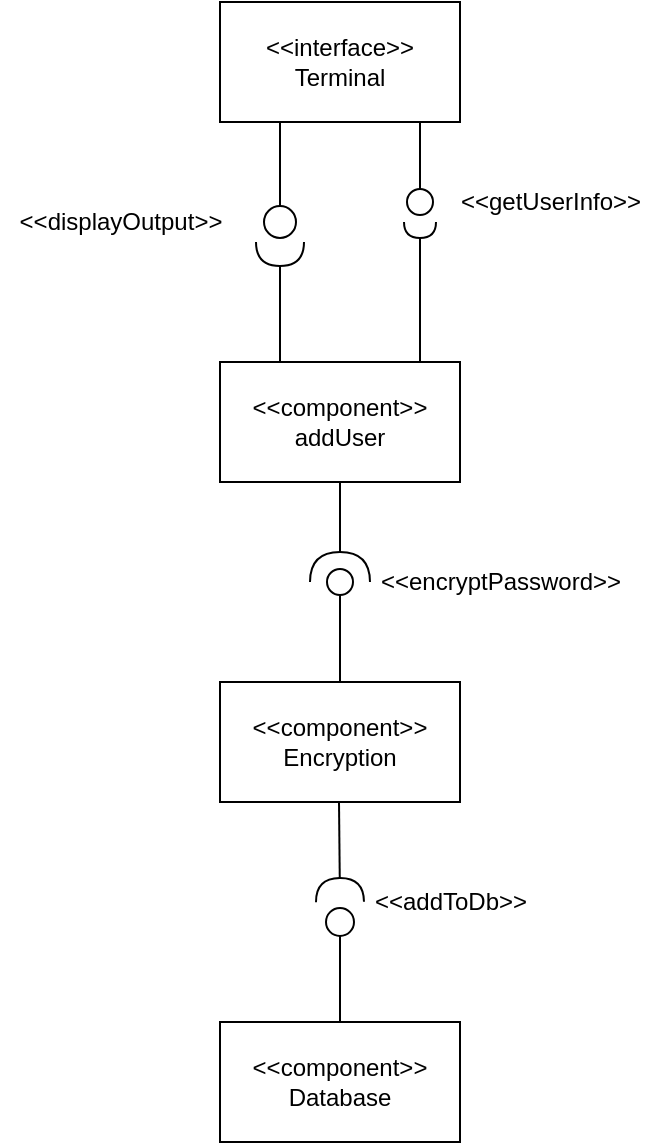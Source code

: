 <mxfile version="13.9.7" type="github" pages="2">
  <diagram id="rUuLZ0CwC7RdWQS-LIV7" name="AddUser">
    <mxGraphModel dx="868" dy="479" grid="1" gridSize="10" guides="1" tooltips="1" connect="1" arrows="1" fold="1" page="1" pageScale="1" pageWidth="850" pageHeight="1100" math="0" shadow="0">
      <root>
        <mxCell id="APJ0qdRp9DO12fEd-1KZ-0" />
        <mxCell id="APJ0qdRp9DO12fEd-1KZ-1" parent="APJ0qdRp9DO12fEd-1KZ-0" />
        <mxCell id="rYR8tvmNt55ugRfYuJDr-0" value="&lt;div&gt;&amp;lt;&amp;lt;interface&amp;gt;&amp;gt;&lt;/div&gt;&lt;div&gt;Terminal&lt;br&gt;&lt;/div&gt;" style="rounded=0;whiteSpace=wrap;html=1;" vertex="1" parent="APJ0qdRp9DO12fEd-1KZ-1">
          <mxGeometry x="350" y="90" width="120" height="60" as="geometry" />
        </mxCell>
        <mxCell id="BtOhsKKlzof6iraWUFeg-1" value="&lt;div&gt;&amp;lt;&amp;lt;component&amp;gt;&amp;gt;&lt;/div&gt;&lt;div&gt;Database&lt;/div&gt;" style="rounded=0;whiteSpace=wrap;html=1;" vertex="1" parent="APJ0qdRp9DO12fEd-1KZ-1">
          <mxGeometry x="350" y="600" width="120" height="60" as="geometry" />
        </mxCell>
        <mxCell id="ukFtWzsqPvSTF6hQrSi1-1" style="edgeStyle=orthogonalEdgeStyle;rounded=0;orthogonalLoop=1;jettySize=auto;html=1;exitX=0.25;exitY=0;exitDx=0;exitDy=0;startArrow=none;startFill=0;startSize=10;endArrow=halfCircle;endFill=0;endSize=10;" edge="1" parent="APJ0qdRp9DO12fEd-1KZ-1" source="BtOhsKKlzof6iraWUFeg-2">
          <mxGeometry relative="1" as="geometry">
            <mxPoint x="380" y="210" as="targetPoint" />
          </mxGeometry>
        </mxCell>
        <mxCell id="4gtPtELoiswF_e7B3GmN-2" style="edgeStyle=orthogonalEdgeStyle;rounded=0;orthogonalLoop=1;jettySize=auto;html=1;exitX=0.5;exitY=1;exitDx=0;exitDy=0;startArrow=none;startFill=0;startSize=14;endArrow=halfCircle;endFill=0;endSize=13;" edge="1" parent="APJ0qdRp9DO12fEd-1KZ-1" source="BtOhsKKlzof6iraWUFeg-2">
          <mxGeometry relative="1" as="geometry">
            <mxPoint x="410" y="380" as="targetPoint" />
          </mxGeometry>
        </mxCell>
        <mxCell id="BtOhsKKlzof6iraWUFeg-2" value="&lt;div&gt;&amp;lt;&amp;lt;component&amp;gt;&amp;gt;&lt;/div&gt;&lt;div&gt;addUser&lt;br&gt;&lt;/div&gt;" style="rounded=0;whiteSpace=wrap;html=1;" vertex="1" parent="APJ0qdRp9DO12fEd-1KZ-1">
          <mxGeometry x="350" y="270" width="120" height="60" as="geometry" />
        </mxCell>
        <mxCell id="BtOhsKKlzof6iraWUFeg-3" value="" style="endArrow=halfCircle;html=1;exitX=0.5;exitY=0;exitDx=0;exitDy=0;endFill=0;" edge="1" parent="APJ0qdRp9DO12fEd-1KZ-1">
          <mxGeometry width="50" height="50" relative="1" as="geometry">
            <mxPoint x="450" y="270" as="sourcePoint" />
            <mxPoint x="450" y="200" as="targetPoint" />
          </mxGeometry>
        </mxCell>
        <mxCell id="BtOhsKKlzof6iraWUFeg-4" value="" style="endArrow=none;html=1;startArrow=oval;startFill=0;startSize=13;" edge="1" parent="APJ0qdRp9DO12fEd-1KZ-1">
          <mxGeometry width="50" height="50" relative="1" as="geometry">
            <mxPoint x="450" y="190" as="sourcePoint" />
            <mxPoint x="450" y="150" as="targetPoint" />
          </mxGeometry>
        </mxCell>
        <mxCell id="BtOhsKKlzof6iraWUFeg-5" value="&amp;lt;&amp;lt;getUserInfo&amp;gt;&amp;gt;" style="text;html=1;align=center;verticalAlign=middle;resizable=0;points=[];autosize=1;" vertex="1" parent="APJ0qdRp9DO12fEd-1KZ-1">
          <mxGeometry x="460" y="180" width="110" height="20" as="geometry" />
        </mxCell>
        <mxCell id="BtOhsKKlzof6iraWUFeg-6" value="" style="endArrow=none;html=1;startArrow=halfCircle;startFill=0;startSize=10;" edge="1" parent="APJ0qdRp9DO12fEd-1KZ-1">
          <mxGeometry width="50" height="50" relative="1" as="geometry">
            <mxPoint x="410" y="540" as="sourcePoint" />
            <mxPoint x="409.5" y="490" as="targetPoint" />
          </mxGeometry>
        </mxCell>
        <mxCell id="BtOhsKKlzof6iraWUFeg-7" value="" style="endArrow=oval;html=1;startArrow=none;startFill=0;endFill=0;endSize=14;" edge="1" parent="APJ0qdRp9DO12fEd-1KZ-1">
          <mxGeometry width="50" height="50" relative="1" as="geometry">
            <mxPoint x="410" y="600" as="sourcePoint" />
            <mxPoint x="410" y="550" as="targetPoint" />
          </mxGeometry>
        </mxCell>
        <mxCell id="BtOhsKKlzof6iraWUFeg-8" value="&amp;lt;&amp;lt;addToDb&amp;gt;&amp;gt;" style="text;html=1;align=center;verticalAlign=middle;resizable=0;points=[];autosize=1;" vertex="1" parent="APJ0qdRp9DO12fEd-1KZ-1">
          <mxGeometry x="420" y="530" width="90" height="20" as="geometry" />
        </mxCell>
        <mxCell id="ukFtWzsqPvSTF6hQrSi1-0" value="" style="endArrow=none;html=1;endFill=0;endSize=22;startArrow=oval;startFill=0;startSize=16;" edge="1" parent="APJ0qdRp9DO12fEd-1KZ-1">
          <mxGeometry width="50" height="50" relative="1" as="geometry">
            <mxPoint x="380" y="200" as="sourcePoint" />
            <mxPoint x="380" y="150" as="targetPoint" />
          </mxGeometry>
        </mxCell>
        <mxCell id="ukFtWzsqPvSTF6hQrSi1-2" value="&amp;lt;&amp;lt;displayOutput&amp;gt;&amp;gt;" style="text;html=1;align=center;verticalAlign=middle;resizable=0;points=[];autosize=1;" vertex="1" parent="APJ0qdRp9DO12fEd-1KZ-1">
          <mxGeometry x="240" y="190" width="120" height="20" as="geometry" />
        </mxCell>
        <mxCell id="4gtPtELoiswF_e7B3GmN-1" style="edgeStyle=orthogonalEdgeStyle;rounded=0;orthogonalLoop=1;jettySize=auto;html=1;exitX=0.5;exitY=0;exitDx=0;exitDy=0;startArrow=none;startFill=0;startSize=14;endArrow=oval;endFill=0;endSize=13;" edge="1" parent="APJ0qdRp9DO12fEd-1KZ-1" source="4gtPtELoiswF_e7B3GmN-0">
          <mxGeometry relative="1" as="geometry">
            <mxPoint x="410" y="380" as="targetPoint" />
          </mxGeometry>
        </mxCell>
        <mxCell id="4gtPtELoiswF_e7B3GmN-0" value="&lt;div&gt;&amp;lt;&amp;lt;component&amp;gt;&amp;gt;&lt;/div&gt;&lt;div&gt;Encryption&lt;br&gt;&lt;/div&gt;" style="rounded=0;whiteSpace=wrap;html=1;" vertex="1" parent="APJ0qdRp9DO12fEd-1KZ-1">
          <mxGeometry x="350" y="430" width="120" height="60" as="geometry" />
        </mxCell>
        <mxCell id="4gtPtELoiswF_e7B3GmN-3" value="&amp;lt;&amp;lt;encryptPassword&amp;gt;&amp;gt;" style="text;html=1;align=center;verticalAlign=middle;resizable=0;points=[];autosize=1;" vertex="1" parent="APJ0qdRp9DO12fEd-1KZ-1">
          <mxGeometry x="420" y="370" width="140" height="20" as="geometry" />
        </mxCell>
      </root>
    </mxGraphModel>
  </diagram>
  <diagram id="Y52d5ZKDyGfbD1pGySOu" name="AddCharges">
    <mxGraphModel dx="868" dy="479" grid="1" gridSize="10" guides="1" tooltips="1" connect="1" arrows="1" fold="1" page="1" pageScale="1" pageWidth="850" pageHeight="1100" math="0" shadow="0">
      <root>
        <mxCell id="0BvvpoM5XRBTN5z0QNdg-0" />
        <mxCell id="0BvvpoM5XRBTN5z0QNdg-1" parent="0BvvpoM5XRBTN5z0QNdg-0" />
        <mxCell id="r_D2R8uP9Z3UjWwnqE-W-1" value="" style="edgeStyle=orthogonalEdgeStyle;rounded=0;orthogonalLoop=1;jettySize=auto;html=1;startArrow=none;startFill=0;startSize=19;endArrow=oval;endFill=0;endSize=17;" edge="1" parent="0BvvpoM5XRBTN5z0QNdg-1" source="0BvvpoM5XRBTN5z0QNdg-2">
          <mxGeometry relative="1" as="geometry">
            <mxPoint x="410" y="170" as="targetPoint" />
          </mxGeometry>
        </mxCell>
        <mxCell id="r_D2R8uP9Z3UjWwnqE-W-5" style="edgeStyle=orthogonalEdgeStyle;rounded=0;orthogonalLoop=1;jettySize=auto;html=1;exitX=1;exitY=0.5;exitDx=0;exitDy=0;startArrow=none;startFill=0;startSize=19;endArrow=oval;endFill=0;endSize=17;" edge="1" parent="0BvvpoM5XRBTN5z0QNdg-1" source="0BvvpoM5XRBTN5z0QNdg-2">
          <mxGeometry relative="1" as="geometry">
            <mxPoint x="680" y="130" as="targetPoint" />
          </mxGeometry>
        </mxCell>
        <mxCell id="0BvvpoM5XRBTN5z0QNdg-2" value="&lt;div&gt;&amp;lt;&amp;lt;interface&amp;gt;&amp;gt;&lt;/div&gt;&lt;div&gt;Terminal&lt;br&gt;&lt;/div&gt;" style="rounded=0;whiteSpace=wrap;html=1;" vertex="1" parent="0BvvpoM5XRBTN5z0QNdg-1">
          <mxGeometry x="350" y="60" width="120" height="60" as="geometry" />
        </mxCell>
        <mxCell id="r_D2R8uP9Z3UjWwnqE-W-0" value="" style="edgeStyle=orthogonalEdgeStyle;rounded=0;orthogonalLoop=1;jettySize=auto;html=1;startArrow=none;startFill=0;startSize=16;endArrow=halfCircle;endFill=0;endSize=12;" edge="1" parent="0BvvpoM5XRBTN5z0QNdg-1" source="0BvvpoM5XRBTN5z0QNdg-3">
          <mxGeometry relative="1" as="geometry">
            <mxPoint x="410" y="180" as="targetPoint" />
          </mxGeometry>
        </mxCell>
        <mxCell id="r_D2R8uP9Z3UjWwnqE-W-12" style="edgeStyle=orthogonalEdgeStyle;rounded=0;orthogonalLoop=1;jettySize=auto;html=1;exitX=1;exitY=0.5;exitDx=0;exitDy=0;startArrow=none;startFill=0;startSize=19;endArrow=oval;endFill=0;endSize=16;" edge="1" parent="0BvvpoM5XRBTN5z0QNdg-1" source="0BvvpoM5XRBTN5z0QNdg-3">
          <mxGeometry relative="1" as="geometry">
            <mxPoint x="550" y="260" as="targetPoint" />
          </mxGeometry>
        </mxCell>
        <mxCell id="r_D2R8uP9Z3UjWwnqE-W-16" style="edgeStyle=orthogonalEdgeStyle;rounded=0;orthogonalLoop=1;jettySize=auto;html=1;exitX=0.25;exitY=1;exitDx=0;exitDy=0;startArrow=none;startFill=0;startSize=14;endArrow=halfCircle;endFill=0;endSize=13;" edge="1" parent="0BvvpoM5XRBTN5z0QNdg-1" source="0BvvpoM5XRBTN5z0QNdg-3">
          <mxGeometry relative="1" as="geometry">
            <mxPoint x="380" y="410" as="targetPoint" />
          </mxGeometry>
        </mxCell>
        <mxCell id="0BvvpoM5XRBTN5z0QNdg-3" value="&lt;div&gt;&amp;lt;&amp;lt;component&amp;gt;&amp;gt;&lt;/div&gt;&lt;div&gt;addCharges&lt;br&gt;&lt;/div&gt;" style="rounded=0;whiteSpace=wrap;html=1;" vertex="1" parent="0BvvpoM5XRBTN5z0QNdg-1">
          <mxGeometry x="350" y="230" width="120" height="60" as="geometry" />
        </mxCell>
        <mxCell id="r_D2R8uP9Z3UjWwnqE-W-4" style="edgeStyle=orthogonalEdgeStyle;rounded=0;orthogonalLoop=1;jettySize=auto;html=1;exitX=0.5;exitY=0;exitDx=0;exitDy=0;startArrow=none;startFill=0;startSize=19;endArrow=halfCircle;endFill=0;endSize=11;" edge="1" parent="0BvvpoM5XRBTN5z0QNdg-1" source="r_D2R8uP9Z3UjWwnqE-W-2">
          <mxGeometry relative="1" as="geometry">
            <mxPoint x="680" y="150" as="targetPoint" />
          </mxGeometry>
        </mxCell>
        <mxCell id="r_D2R8uP9Z3UjWwnqE-W-10" style="edgeStyle=orthogonalEdgeStyle;rounded=0;orthogonalLoop=1;jettySize=auto;html=1;exitX=0.5;exitY=1;exitDx=0;exitDy=0;startArrow=none;startFill=0;startSize=19;endArrow=oval;endFill=0;endSize=16;" edge="1" parent="0BvvpoM5XRBTN5z0QNdg-1" source="r_D2R8uP9Z3UjWwnqE-W-2">
          <mxGeometry relative="1" as="geometry">
            <mxPoint x="680" y="350" as="targetPoint" />
          </mxGeometry>
        </mxCell>
        <mxCell id="r_D2R8uP9Z3UjWwnqE-W-13" style="edgeStyle=orthogonalEdgeStyle;rounded=0;orthogonalLoop=1;jettySize=auto;html=1;exitX=0;exitY=0.5;exitDx=0;exitDy=0;startArrow=none;startFill=0;startSize=14;endArrow=halfCircle;endFill=0;endSize=13;" edge="1" parent="0BvvpoM5XRBTN5z0QNdg-1" source="r_D2R8uP9Z3UjWwnqE-W-2">
          <mxGeometry relative="1" as="geometry">
            <mxPoint x="560" y="260" as="targetPoint" />
          </mxGeometry>
        </mxCell>
        <mxCell id="r_D2R8uP9Z3UjWwnqE-W-2" value="&lt;div&gt;&amp;lt;&amp;lt;component&amp;gt;&amp;gt;&lt;/div&gt;&lt;div&gt;AdminLogin&lt;br&gt;&lt;/div&gt;" style="rounded=0;whiteSpace=wrap;html=1;" vertex="1" parent="0BvvpoM5XRBTN5z0QNdg-1">
          <mxGeometry x="620" y="230" width="120" height="60" as="geometry" />
        </mxCell>
        <mxCell id="r_D2R8uP9Z3UjWwnqE-W-3" value="&amp;lt;&amp;lt;getChargeInformation&amp;gt;&amp;gt;" style="text;html=1;align=center;verticalAlign=middle;resizable=0;points=[];autosize=1;" vertex="1" parent="0BvvpoM5XRBTN5z0QNdg-1">
          <mxGeometry x="420" y="160" width="160" height="20" as="geometry" />
        </mxCell>
        <mxCell id="r_D2R8uP9Z3UjWwnqE-W-6" value="&amp;lt;&amp;lt;getLoginCredentials&amp;gt;&amp;gt;" style="text;html=1;align=center;verticalAlign=middle;resizable=0;points=[];autosize=1;" vertex="1" parent="0BvvpoM5XRBTN5z0QNdg-1">
          <mxGeometry x="680" y="130" width="160" height="20" as="geometry" />
        </mxCell>
        <mxCell id="r_D2R8uP9Z3UjWwnqE-W-7" value="&lt;div&gt;&lt;br&gt;&lt;/div&gt;&lt;div&gt;&lt;br&gt;&lt;/div&gt;" style="text;html=1;align=center;verticalAlign=middle;resizable=0;points=[];autosize=1;" vertex="1" parent="0BvvpoM5XRBTN5z0QNdg-1">
          <mxGeometry x="490" y="415" width="20" height="30" as="geometry" />
        </mxCell>
        <mxCell id="r_D2R8uP9Z3UjWwnqE-W-9" style="edgeStyle=orthogonalEdgeStyle;rounded=0;orthogonalLoop=1;jettySize=auto;html=1;exitX=1;exitY=0.5;exitDx=0;exitDy=0;startArrow=none;startFill=0;startSize=19;endArrow=halfCircle;endFill=0;endSize=11;" edge="1" parent="0BvvpoM5XRBTN5z0QNdg-1" source="r_D2R8uP9Z3UjWwnqE-W-8">
          <mxGeometry relative="1" as="geometry">
            <mxPoint x="680" y="360" as="targetPoint" />
          </mxGeometry>
        </mxCell>
        <mxCell id="r_D2R8uP9Z3UjWwnqE-W-8" value="&lt;div&gt;&amp;lt;&amp;lt;component&amp;gt;&amp;gt;&lt;/div&gt;&lt;div&gt;Database&lt;br&gt;&lt;/div&gt;" style="rounded=0;whiteSpace=wrap;html=1;" vertex="1" parent="0BvvpoM5XRBTN5z0QNdg-1">
          <mxGeometry x="480" y="400" width="120" height="60" as="geometry" />
        </mxCell>
        <mxCell id="r_D2R8uP9Z3UjWwnqE-W-11" value="&amp;lt;&amp;lt;verifyCredentials&amp;gt;&amp;gt;" style="text;html=1;align=center;verticalAlign=middle;resizable=0;points=[];autosize=1;" vertex="1" parent="0BvvpoM5XRBTN5z0QNdg-1">
          <mxGeometry x="695" y="340" width="130" height="20" as="geometry" />
        </mxCell>
        <mxCell id="r_D2R8uP9Z3UjWwnqE-W-14" value="&amp;lt;&amp;lt;login&amp;gt;&amp;gt;" style="text;html=1;align=center;verticalAlign=middle;resizable=0;points=[];autosize=1;" vertex="1" parent="0BvvpoM5XRBTN5z0QNdg-1">
          <mxGeometry x="530" y="280" width="70" height="20" as="geometry" />
        </mxCell>
      </root>
    </mxGraphModel>
  </diagram>
</mxfile>
